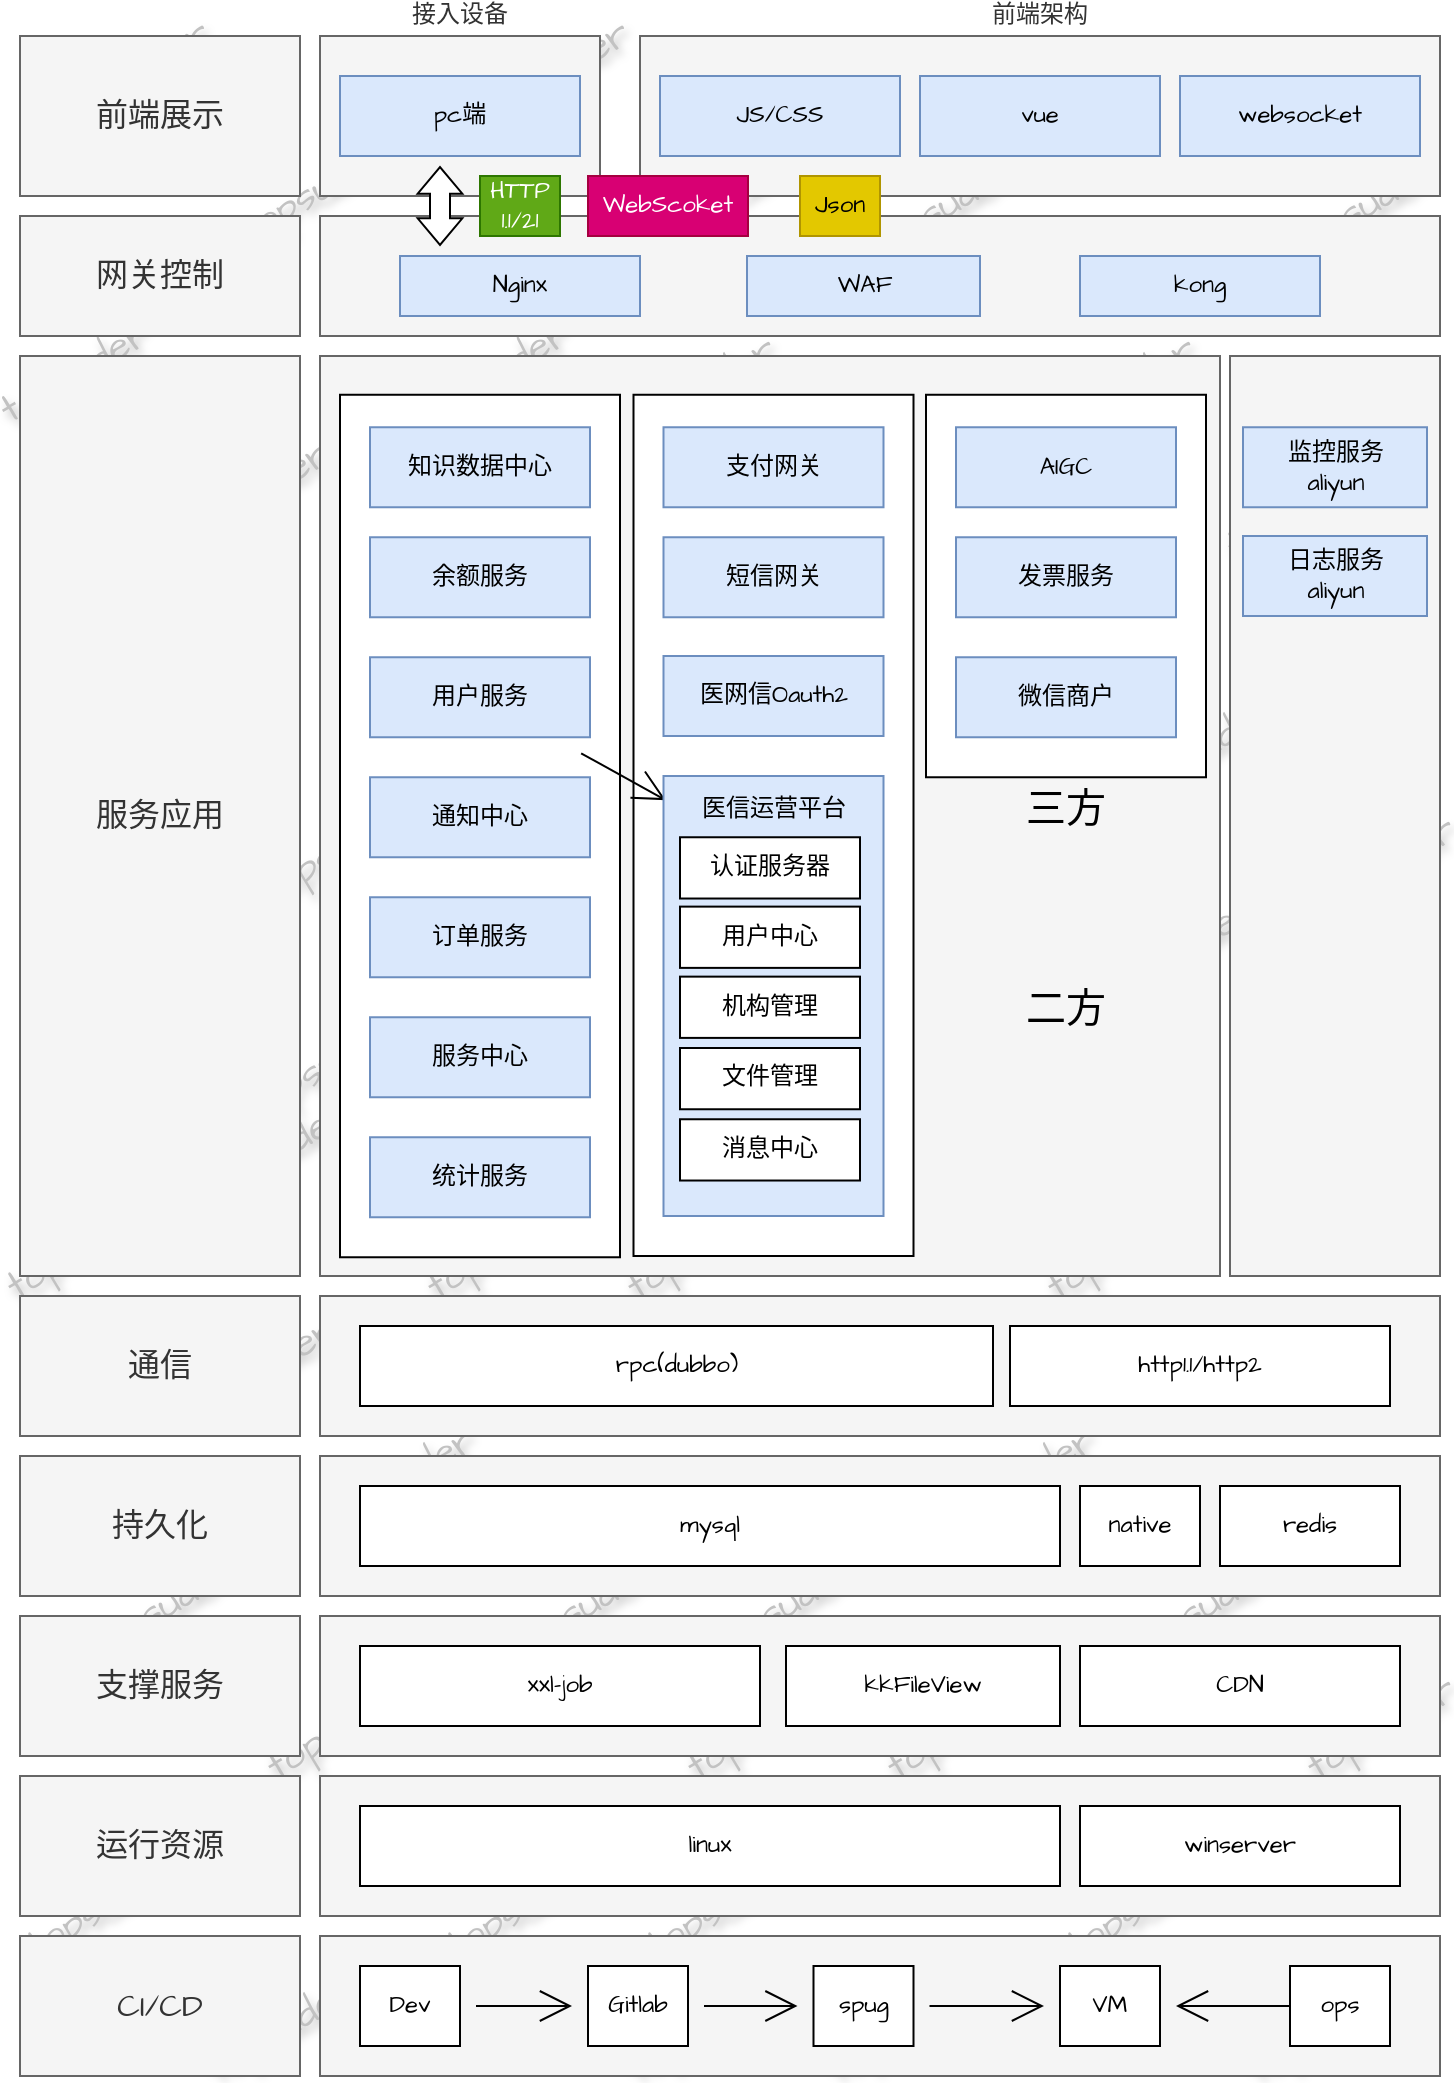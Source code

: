 <mxfile version="24.8.6">
  <diagram name="第 1 页" id="Byc-mf4yGvS4_kvYPGd8">
    <mxGraphModel dx="1453" dy="970" grid="1" gridSize="10" guides="1" tooltips="1" connect="1" arrows="1" fold="1" page="1" pageScale="1" pageWidth="827" pageHeight="1169" math="0" shadow="0">
      <root>
        <mxCell id="0" />
        <mxCell id="1" parent="0" />
        <mxCell id="CbFg2HkzbmY5Bez_1Lnj-81" value="topsuder" style="text;html=1;align=center;verticalAlign=middle;whiteSpace=wrap;rounded=0;fontSize=20;fontFamily=Architects Daughter;fontSource=https%3A%2F%2Ffonts.googleapis.com%2Fcss%3Ffamily%3DArchitects%2BDaughter;fillColor=none;textShadow=1;opacity=1;sketch=1;curveFitting=1;jiggle=2;rotation=330;fontColor=#C2C2C2;labelBackgroundColor=none;labelBorderColor=none;" vertex="1" parent="1">
          <mxGeometry x="600" y="640" width="60" height="30" as="geometry" />
        </mxCell>
        <mxCell id="CbFg2HkzbmY5Bez_1Lnj-82" value="topsuder" style="text;html=1;align=center;verticalAlign=middle;whiteSpace=wrap;rounded=0;fontSize=20;fontFamily=Architects Daughter;fontSource=https%3A%2F%2Ffonts.googleapis.com%2Fcss%3Ffamily%3DArchitects%2BDaughter;fillColor=none;textShadow=1;opacity=1;sketch=1;curveFitting=1;jiggle=2;rotation=330;fontColor=#C2C2C2;labelBackgroundColor=none;labelBorderColor=none;" vertex="1" parent="1">
          <mxGeometry x="570" y="790" width="60" height="30" as="geometry" />
        </mxCell>
        <mxCell id="CbFg2HkzbmY5Bez_1Lnj-83" value="topsuder" style="text;html=1;align=center;verticalAlign=middle;whiteSpace=wrap;rounded=0;fontSize=20;fontFamily=Architects Daughter;fontSource=https%3A%2F%2Ffonts.googleapis.com%2Fcss%3Ffamily%3DArchitects%2BDaughter;fillColor=none;textShadow=1;opacity=1;sketch=1;curveFitting=1;jiggle=2;rotation=330;fontColor=#C2C2C2;labelBackgroundColor=none;labelBorderColor=none;" vertex="1" parent="1">
          <mxGeometry x="690" y="700" width="60" height="30" as="geometry" />
        </mxCell>
        <mxCell id="CbFg2HkzbmY5Bez_1Lnj-84" value="topsuder" style="text;html=1;align=center;verticalAlign=middle;whiteSpace=wrap;rounded=0;fontSize=20;fontFamily=Architects Daughter;fontSource=https%3A%2F%2Ffonts.googleapis.com%2Fcss%3Ffamily%3DArchitects%2BDaughter;fillColor=none;textShadow=1;opacity=1;sketch=1;curveFitting=1;jiggle=2;rotation=330;fontColor=#C2C2C2;labelBackgroundColor=none;labelBorderColor=none;" vertex="1" parent="1">
          <mxGeometry x="660" y="850" width="60" height="30" as="geometry" />
        </mxCell>
        <mxCell id="CbFg2HkzbmY5Bez_1Lnj-85" value="topsuder" style="text;html=1;align=center;verticalAlign=middle;whiteSpace=wrap;rounded=0;fontSize=20;fontFamily=Architects Daughter;fontSource=https%3A%2F%2Ffonts.googleapis.com%2Fcss%3Ffamily%3DArchitects%2BDaughter;fillColor=none;textShadow=1;opacity=1;sketch=1;curveFitting=1;jiggle=2;rotation=330;fontColor=#C2C2C2;labelBackgroundColor=none;labelBorderColor=none;" vertex="1" parent="1">
          <mxGeometry x="610" y="970" width="60" height="30" as="geometry" />
        </mxCell>
        <mxCell id="CbFg2HkzbmY5Bez_1Lnj-86" value="topsuder" style="text;html=1;align=center;verticalAlign=middle;whiteSpace=wrap;rounded=0;fontSize=20;fontFamily=Architects Daughter;fontSource=https%3A%2F%2Ffonts.googleapis.com%2Fcss%3Ffamily%3DArchitects%2BDaughter;fillColor=none;textShadow=1;opacity=1;sketch=1;curveFitting=1;jiggle=2;rotation=330;fontColor=#C2C2C2;labelBackgroundColor=none;labelBorderColor=none;" vertex="1" parent="1">
          <mxGeometry x="580" y="1120" width="60" height="30" as="geometry" />
        </mxCell>
        <mxCell id="CbFg2HkzbmY5Bez_1Lnj-87" value="topsuder" style="text;html=1;align=center;verticalAlign=middle;whiteSpace=wrap;rounded=0;fontSize=20;fontFamily=Architects Daughter;fontSource=https%3A%2F%2Ffonts.googleapis.com%2Fcss%3Ffamily%3DArchitects%2BDaughter;fillColor=none;textShadow=1;opacity=1;sketch=1;curveFitting=1;jiggle=2;rotation=330;fontColor=#C2C2C2;labelBackgroundColor=none;labelBorderColor=none;" vertex="1" parent="1">
          <mxGeometry x="700" y="1030" width="60" height="30" as="geometry" />
        </mxCell>
        <mxCell id="CbFg2HkzbmY5Bez_1Lnj-88" value="topsuder" style="text;html=1;align=center;verticalAlign=middle;whiteSpace=wrap;rounded=0;fontSize=20;fontFamily=Architects Daughter;fontSource=https%3A%2F%2Ffonts.googleapis.com%2Fcss%3Ffamily%3DArchitects%2BDaughter;fillColor=none;textShadow=1;opacity=1;sketch=1;curveFitting=1;jiggle=2;rotation=330;fontColor=#C2C2C2;labelBackgroundColor=none;labelBorderColor=none;" vertex="1" parent="1">
          <mxGeometry x="670" y="1180" width="60" height="30" as="geometry" />
        </mxCell>
        <mxCell id="CbFg2HkzbmY5Bez_1Lnj-89" value="topsuder" style="text;html=1;align=center;verticalAlign=middle;whiteSpace=wrap;rounded=0;fontSize=20;fontFamily=Architects Daughter;fontSource=https%3A%2F%2Ffonts.googleapis.com%2Fcss%3Ffamily%3DArchitects%2BDaughter;fillColor=none;textShadow=1;opacity=1;sketch=1;curveFitting=1;jiggle=2;rotation=330;fontColor=#C2C2C2;labelBackgroundColor=none;labelBorderColor=none;" vertex="1" parent="1">
          <mxGeometry x="390" y="640" width="60" height="30" as="geometry" />
        </mxCell>
        <mxCell id="CbFg2HkzbmY5Bez_1Lnj-90" value="topsuder" style="text;html=1;align=center;verticalAlign=middle;whiteSpace=wrap;rounded=0;fontSize=20;fontFamily=Architects Daughter;fontSource=https%3A%2F%2Ffonts.googleapis.com%2Fcss%3Ffamily%3DArchitects%2BDaughter;fillColor=none;textShadow=1;opacity=1;sketch=1;curveFitting=1;jiggle=2;rotation=330;fontColor=#C2C2C2;labelBackgroundColor=none;labelBorderColor=none;" vertex="1" parent="1">
          <mxGeometry x="360" y="790" width="60" height="30" as="geometry" />
        </mxCell>
        <mxCell id="CbFg2HkzbmY5Bez_1Lnj-91" value="topsuder" style="text;html=1;align=center;verticalAlign=middle;whiteSpace=wrap;rounded=0;fontSize=20;fontFamily=Architects Daughter;fontSource=https%3A%2F%2Ffonts.googleapis.com%2Fcss%3Ffamily%3DArchitects%2BDaughter;fillColor=none;textShadow=1;opacity=1;sketch=1;curveFitting=1;jiggle=2;rotation=330;fontColor=#C2C2C2;labelBackgroundColor=none;labelBorderColor=none;" vertex="1" parent="1">
          <mxGeometry x="480" y="700" width="60" height="30" as="geometry" />
        </mxCell>
        <mxCell id="CbFg2HkzbmY5Bez_1Lnj-92" value="topsuder" style="text;html=1;align=center;verticalAlign=middle;whiteSpace=wrap;rounded=0;fontSize=20;fontFamily=Architects Daughter;fontSource=https%3A%2F%2Ffonts.googleapis.com%2Fcss%3Ffamily%3DArchitects%2BDaughter;fillColor=none;textShadow=1;opacity=1;sketch=1;curveFitting=1;jiggle=2;rotation=330;fontColor=#C2C2C2;labelBackgroundColor=none;labelBorderColor=none;" vertex="1" parent="1">
          <mxGeometry x="450" y="850" width="60" height="30" as="geometry" />
        </mxCell>
        <mxCell id="CbFg2HkzbmY5Bez_1Lnj-93" value="topsuder" style="text;html=1;align=center;verticalAlign=middle;whiteSpace=wrap;rounded=0;fontSize=20;fontFamily=Architects Daughter;fontSource=https%3A%2F%2Ffonts.googleapis.com%2Fcss%3Ffamily%3DArchitects%2BDaughter;fillColor=none;textShadow=1;opacity=1;sketch=1;curveFitting=1;jiggle=2;rotation=330;fontColor=#C2C2C2;labelBackgroundColor=none;labelBorderColor=none;" vertex="1" parent="1">
          <mxGeometry x="400" y="970" width="60" height="30" as="geometry" />
        </mxCell>
        <mxCell id="CbFg2HkzbmY5Bez_1Lnj-94" value="topsuder" style="text;html=1;align=center;verticalAlign=middle;whiteSpace=wrap;rounded=0;fontSize=20;fontFamily=Architects Daughter;fontSource=https%3A%2F%2Ffonts.googleapis.com%2Fcss%3Ffamily%3DArchitects%2BDaughter;fillColor=none;textShadow=1;opacity=1;sketch=1;curveFitting=1;jiggle=2;rotation=330;fontColor=#C2C2C2;labelBackgroundColor=none;labelBorderColor=none;" vertex="1" parent="1">
          <mxGeometry x="370" y="1120" width="60" height="30" as="geometry" />
        </mxCell>
        <mxCell id="CbFg2HkzbmY5Bez_1Lnj-95" value="topsuder" style="text;html=1;align=center;verticalAlign=middle;whiteSpace=wrap;rounded=0;fontSize=20;fontFamily=Architects Daughter;fontSource=https%3A%2F%2Ffonts.googleapis.com%2Fcss%3Ffamily%3DArchitects%2BDaughter;fillColor=none;textShadow=1;opacity=1;sketch=1;curveFitting=1;jiggle=2;rotation=330;fontColor=#C2C2C2;labelBackgroundColor=none;labelBorderColor=none;" vertex="1" parent="1">
          <mxGeometry x="490" y="1030" width="60" height="30" as="geometry" />
        </mxCell>
        <mxCell id="CbFg2HkzbmY5Bez_1Lnj-96" value="topsuder" style="text;html=1;align=center;verticalAlign=middle;whiteSpace=wrap;rounded=0;fontSize=20;fontFamily=Architects Daughter;fontSource=https%3A%2F%2Ffonts.googleapis.com%2Fcss%3Ffamily%3DArchitects%2BDaughter;fillColor=none;textShadow=1;opacity=1;sketch=1;curveFitting=1;jiggle=2;rotation=330;fontColor=#C2C2C2;labelBackgroundColor=none;labelBorderColor=none;" vertex="1" parent="1">
          <mxGeometry x="460" y="1180" width="60" height="30" as="geometry" />
        </mxCell>
        <mxCell id="CbFg2HkzbmY5Bez_1Lnj-97" value="topsuder" style="text;html=1;align=center;verticalAlign=middle;whiteSpace=wrap;rounded=0;fontSize=20;fontFamily=Architects Daughter;fontSource=https%3A%2F%2Ffonts.googleapis.com%2Fcss%3Ffamily%3DArchitects%2BDaughter;fillColor=none;textShadow=1;opacity=1;sketch=1;curveFitting=1;jiggle=2;rotation=330;fontColor=#C2C2C2;labelBackgroundColor=none;labelBorderColor=none;" vertex="1" parent="1">
          <mxGeometry x="520" y="905" width="60" height="30" as="geometry" />
        </mxCell>
        <mxCell id="CbFg2HkzbmY5Bez_1Lnj-64" value="topsuder" style="text;html=1;align=center;verticalAlign=middle;whiteSpace=wrap;rounded=0;fontSize=20;fontFamily=Architects Daughter;fontSource=https%3A%2F%2Ffonts.googleapis.com%2Fcss%3Ffamily%3DArchitects%2BDaughter;fillColor=none;textShadow=1;opacity=1;sketch=1;curveFitting=1;jiggle=2;rotation=330;fontColor=#C2C2C2;labelBackgroundColor=none;labelBorderColor=none;" vertex="1" parent="1">
          <mxGeometry x="290" y="640" width="60" height="30" as="geometry" />
        </mxCell>
        <mxCell id="CbFg2HkzbmY5Bez_1Lnj-65" value="topsuder" style="text;html=1;align=center;verticalAlign=middle;whiteSpace=wrap;rounded=0;fontSize=20;fontFamily=Architects Daughter;fontSource=https%3A%2F%2Ffonts.googleapis.com%2Fcss%3Ffamily%3DArchitects%2BDaughter;fillColor=none;textShadow=1;opacity=1;sketch=1;curveFitting=1;jiggle=2;rotation=330;fontColor=#C2C2C2;labelBackgroundColor=none;labelBorderColor=none;" vertex="1" parent="1">
          <mxGeometry x="260" y="790" width="60" height="30" as="geometry" />
        </mxCell>
        <mxCell id="CbFg2HkzbmY5Bez_1Lnj-66" value="topsuder" style="text;html=1;align=center;verticalAlign=middle;whiteSpace=wrap;rounded=0;fontSize=20;fontFamily=Architects Daughter;fontSource=https%3A%2F%2Ffonts.googleapis.com%2Fcss%3Ffamily%3DArchitects%2BDaughter;fillColor=none;textShadow=1;opacity=1;sketch=1;curveFitting=1;jiggle=2;rotation=330;fontColor=#C2C2C2;labelBackgroundColor=none;labelBorderColor=none;" vertex="1" parent="1">
          <mxGeometry x="380" y="700" width="60" height="30" as="geometry" />
        </mxCell>
        <mxCell id="CbFg2HkzbmY5Bez_1Lnj-67" value="topsuder" style="text;html=1;align=center;verticalAlign=middle;whiteSpace=wrap;rounded=0;fontSize=20;fontFamily=Architects Daughter;fontSource=https%3A%2F%2Ffonts.googleapis.com%2Fcss%3Ffamily%3DArchitects%2BDaughter;fillColor=none;textShadow=1;opacity=1;sketch=1;curveFitting=1;jiggle=2;rotation=330;fontColor=#C2C2C2;labelBackgroundColor=none;labelBorderColor=none;" vertex="1" parent="1">
          <mxGeometry x="350" y="850" width="60" height="30" as="geometry" />
        </mxCell>
        <mxCell id="CbFg2HkzbmY5Bez_1Lnj-68" value="topsuder" style="text;html=1;align=center;verticalAlign=middle;whiteSpace=wrap;rounded=0;fontSize=20;fontFamily=Architects Daughter;fontSource=https%3A%2F%2Ffonts.googleapis.com%2Fcss%3Ffamily%3DArchitects%2BDaughter;fillColor=none;textShadow=1;opacity=1;sketch=1;curveFitting=1;jiggle=2;rotation=330;fontColor=#C2C2C2;labelBackgroundColor=none;labelBorderColor=none;" vertex="1" parent="1">
          <mxGeometry x="300" y="970" width="60" height="30" as="geometry" />
        </mxCell>
        <mxCell id="CbFg2HkzbmY5Bez_1Lnj-69" value="topsuder" style="text;html=1;align=center;verticalAlign=middle;whiteSpace=wrap;rounded=0;fontSize=20;fontFamily=Architects Daughter;fontSource=https%3A%2F%2Ffonts.googleapis.com%2Fcss%3Ffamily%3DArchitects%2BDaughter;fillColor=none;textShadow=1;opacity=1;sketch=1;curveFitting=1;jiggle=2;rotation=330;fontColor=#C2C2C2;labelBackgroundColor=none;labelBorderColor=none;" vertex="1" parent="1">
          <mxGeometry x="270" y="1120" width="60" height="30" as="geometry" />
        </mxCell>
        <mxCell id="CbFg2HkzbmY5Bez_1Lnj-70" value="topsuder" style="text;html=1;align=center;verticalAlign=middle;whiteSpace=wrap;rounded=0;fontSize=20;fontFamily=Architects Daughter;fontSource=https%3A%2F%2Ffonts.googleapis.com%2Fcss%3Ffamily%3DArchitects%2BDaughter;fillColor=none;textShadow=1;opacity=1;sketch=1;curveFitting=1;jiggle=2;rotation=330;fontColor=#C2C2C2;labelBackgroundColor=none;labelBorderColor=none;" vertex="1" parent="1">
          <mxGeometry x="390" y="1030" width="60" height="30" as="geometry" />
        </mxCell>
        <mxCell id="CbFg2HkzbmY5Bez_1Lnj-71" value="topsuder" style="text;html=1;align=center;verticalAlign=middle;whiteSpace=wrap;rounded=0;fontSize=20;fontFamily=Architects Daughter;fontSource=https%3A%2F%2Ffonts.googleapis.com%2Fcss%3Ffamily%3DArchitects%2BDaughter;fillColor=none;textShadow=1;opacity=1;sketch=1;curveFitting=1;jiggle=2;rotation=330;fontColor=#C2C2C2;labelBackgroundColor=none;labelBorderColor=none;" vertex="1" parent="1">
          <mxGeometry x="360" y="1180" width="60" height="30" as="geometry" />
        </mxCell>
        <mxCell id="CbFg2HkzbmY5Bez_1Lnj-72" value="topsuder" style="text;html=1;align=center;verticalAlign=middle;whiteSpace=wrap;rounded=0;fontSize=20;fontFamily=Architects Daughter;fontSource=https%3A%2F%2Ffonts.googleapis.com%2Fcss%3Ffamily%3DArchitects%2BDaughter;fillColor=none;textShadow=1;opacity=1;sketch=1;curveFitting=1;jiggle=2;rotation=330;fontColor=#C2C2C2;labelBackgroundColor=none;labelBorderColor=none;" vertex="1" parent="1">
          <mxGeometry x="80" y="640" width="60" height="30" as="geometry" />
        </mxCell>
        <mxCell id="CbFg2HkzbmY5Bez_1Lnj-73" value="topsuder" style="text;html=1;align=center;verticalAlign=middle;whiteSpace=wrap;rounded=0;fontSize=20;fontFamily=Architects Daughter;fontSource=https%3A%2F%2Ffonts.googleapis.com%2Fcss%3Ffamily%3DArchitects%2BDaughter;fillColor=none;textShadow=1;opacity=1;sketch=1;curveFitting=1;jiggle=2;rotation=330;fontColor=#C2C2C2;labelBackgroundColor=none;labelBorderColor=none;" vertex="1" parent="1">
          <mxGeometry x="50" y="790" width="60" height="30" as="geometry" />
        </mxCell>
        <mxCell id="CbFg2HkzbmY5Bez_1Lnj-74" value="topsuder" style="text;html=1;align=center;verticalAlign=middle;whiteSpace=wrap;rounded=0;fontSize=20;fontFamily=Architects Daughter;fontSource=https%3A%2F%2Ffonts.googleapis.com%2Fcss%3Ffamily%3DArchitects%2BDaughter;fillColor=none;textShadow=1;opacity=1;sketch=1;curveFitting=1;jiggle=2;rotation=330;fontColor=#C2C2C2;labelBackgroundColor=none;labelBorderColor=none;" vertex="1" parent="1">
          <mxGeometry x="170" y="700" width="60" height="30" as="geometry" />
        </mxCell>
        <mxCell id="CbFg2HkzbmY5Bez_1Lnj-75" value="topsuder" style="text;html=1;align=center;verticalAlign=middle;whiteSpace=wrap;rounded=0;fontSize=20;fontFamily=Architects Daughter;fontSource=https%3A%2F%2Ffonts.googleapis.com%2Fcss%3Ffamily%3DArchitects%2BDaughter;fillColor=none;textShadow=1;opacity=1;sketch=1;curveFitting=1;jiggle=2;rotation=330;fontColor=#C2C2C2;labelBackgroundColor=none;labelBorderColor=none;" vertex="1" parent="1">
          <mxGeometry x="140" y="850" width="60" height="30" as="geometry" />
        </mxCell>
        <mxCell id="CbFg2HkzbmY5Bez_1Lnj-76" value="topsuder" style="text;html=1;align=center;verticalAlign=middle;whiteSpace=wrap;rounded=0;fontSize=20;fontFamily=Architects Daughter;fontSource=https%3A%2F%2Ffonts.googleapis.com%2Fcss%3Ffamily%3DArchitects%2BDaughter;fillColor=none;textShadow=1;opacity=1;sketch=1;curveFitting=1;jiggle=2;rotation=330;fontColor=#C2C2C2;labelBackgroundColor=none;labelBorderColor=none;" vertex="1" parent="1">
          <mxGeometry x="90" y="970" width="60" height="30" as="geometry" />
        </mxCell>
        <mxCell id="CbFg2HkzbmY5Bez_1Lnj-77" value="topsuder" style="text;html=1;align=center;verticalAlign=middle;whiteSpace=wrap;rounded=0;fontSize=20;fontFamily=Architects Daughter;fontSource=https%3A%2F%2Ffonts.googleapis.com%2Fcss%3Ffamily%3DArchitects%2BDaughter;fillColor=none;textShadow=1;opacity=1;sketch=1;curveFitting=1;jiggle=2;rotation=330;fontColor=#C2C2C2;labelBackgroundColor=none;labelBorderColor=none;" vertex="1" parent="1">
          <mxGeometry x="60" y="1120" width="60" height="30" as="geometry" />
        </mxCell>
        <mxCell id="CbFg2HkzbmY5Bez_1Lnj-78" value="topsuder" style="text;html=1;align=center;verticalAlign=middle;whiteSpace=wrap;rounded=0;fontSize=20;fontFamily=Architects Daughter;fontSource=https%3A%2F%2Ffonts.googleapis.com%2Fcss%3Ffamily%3DArchitects%2BDaughter;fillColor=none;textShadow=1;opacity=1;sketch=1;curveFitting=1;jiggle=2;rotation=330;fontColor=#C2C2C2;labelBackgroundColor=none;labelBorderColor=none;" vertex="1" parent="1">
          <mxGeometry x="180" y="1030" width="60" height="30" as="geometry" />
        </mxCell>
        <mxCell id="CbFg2HkzbmY5Bez_1Lnj-79" value="topsuder" style="text;html=1;align=center;verticalAlign=middle;whiteSpace=wrap;rounded=0;fontSize=20;fontFamily=Architects Daughter;fontSource=https%3A%2F%2Ffonts.googleapis.com%2Fcss%3Ffamily%3DArchitects%2BDaughter;fillColor=none;textShadow=1;opacity=1;sketch=1;curveFitting=1;jiggle=2;rotation=330;fontColor=#C2C2C2;labelBackgroundColor=none;labelBorderColor=none;" vertex="1" parent="1">
          <mxGeometry x="150" y="1180" width="60" height="30" as="geometry" />
        </mxCell>
        <mxCell id="CbFg2HkzbmY5Bez_1Lnj-80" value="topsuder" style="text;html=1;align=center;verticalAlign=middle;whiteSpace=wrap;rounded=0;fontSize=20;fontFamily=Architects Daughter;fontSource=https%3A%2F%2Ffonts.googleapis.com%2Fcss%3Ffamily%3DArchitects%2BDaughter;fillColor=none;textShadow=1;opacity=1;sketch=1;curveFitting=1;jiggle=2;rotation=330;fontColor=#C2C2C2;labelBackgroundColor=none;labelBorderColor=none;" vertex="1" parent="1">
          <mxGeometry x="210" y="905" width="60" height="30" as="geometry" />
        </mxCell>
        <mxCell id="CbFg2HkzbmY5Bez_1Lnj-29" value="topsuder" style="text;html=1;align=center;verticalAlign=middle;whiteSpace=wrap;rounded=0;fontSize=20;fontFamily=Architects Daughter;fontSource=https%3A%2F%2Ffonts.googleapis.com%2Fcss%3Ffamily%3DArchitects%2BDaughter;fillColor=none;textShadow=1;opacity=1;sketch=1;curveFitting=1;jiggle=2;rotation=330;fontColor=#C2C2C2;labelBackgroundColor=none;labelBorderColor=none;" vertex="1" parent="1">
          <mxGeometry x="600" y="210" width="60" height="30" as="geometry" />
        </mxCell>
        <mxCell id="CbFg2HkzbmY5Bez_1Lnj-30" value="topsuder" style="text;html=1;align=center;verticalAlign=middle;whiteSpace=wrap;rounded=0;fontSize=20;fontFamily=Architects Daughter;fontSource=https%3A%2F%2Ffonts.googleapis.com%2Fcss%3Ffamily%3DArchitects%2BDaughter;fillColor=none;textShadow=1;opacity=1;sketch=1;curveFitting=1;jiggle=2;rotation=330;fontColor=#C2C2C2;labelBackgroundColor=none;labelBorderColor=none;" vertex="1" parent="1">
          <mxGeometry x="570" y="360" width="60" height="30" as="geometry" />
        </mxCell>
        <mxCell id="CbFg2HkzbmY5Bez_1Lnj-31" value="topsuder" style="text;html=1;align=center;verticalAlign=middle;whiteSpace=wrap;rounded=0;fontSize=20;fontFamily=Architects Daughter;fontSource=https%3A%2F%2Ffonts.googleapis.com%2Fcss%3Ffamily%3DArchitects%2BDaughter;fillColor=none;textShadow=1;opacity=1;sketch=1;curveFitting=1;jiggle=2;rotation=330;fontColor=#C2C2C2;labelBackgroundColor=none;labelBorderColor=none;" vertex="1" parent="1">
          <mxGeometry x="690" y="270" width="60" height="30" as="geometry" />
        </mxCell>
        <mxCell id="CbFg2HkzbmY5Bez_1Lnj-32" value="topsuder" style="text;html=1;align=center;verticalAlign=middle;whiteSpace=wrap;rounded=0;fontSize=20;fontFamily=Architects Daughter;fontSource=https%3A%2F%2Ffonts.googleapis.com%2Fcss%3Ffamily%3DArchitects%2BDaughter;fillColor=none;textShadow=1;opacity=1;sketch=1;curveFitting=1;jiggle=2;rotation=330;fontColor=#C2C2C2;labelBackgroundColor=none;labelBorderColor=none;" vertex="1" parent="1">
          <mxGeometry x="660" y="420" width="60" height="30" as="geometry" />
        </mxCell>
        <mxCell id="CbFg2HkzbmY5Bez_1Lnj-33" value="topsuder" style="text;html=1;align=center;verticalAlign=middle;whiteSpace=wrap;rounded=0;fontSize=20;fontFamily=Architects Daughter;fontSource=https%3A%2F%2Ffonts.googleapis.com%2Fcss%3Ffamily%3DArchitects%2BDaughter;fillColor=none;textShadow=1;opacity=1;sketch=1;curveFitting=1;jiggle=2;rotation=330;fontColor=#C2C2C2;labelBackgroundColor=none;labelBorderColor=none;" vertex="1" parent="1">
          <mxGeometry x="610" y="540" width="60" height="30" as="geometry" />
        </mxCell>
        <mxCell id="CbFg2HkzbmY5Bez_1Lnj-34" value="topsuder" style="text;html=1;align=center;verticalAlign=middle;whiteSpace=wrap;rounded=0;fontSize=20;fontFamily=Architects Daughter;fontSource=https%3A%2F%2Ffonts.googleapis.com%2Fcss%3Ffamily%3DArchitects%2BDaughter;fillColor=none;textShadow=1;opacity=1;sketch=1;curveFitting=1;jiggle=2;rotation=330;fontColor=#C2C2C2;labelBackgroundColor=none;labelBorderColor=none;" vertex="1" parent="1">
          <mxGeometry x="580" y="690" width="60" height="30" as="geometry" />
        </mxCell>
        <mxCell id="CbFg2HkzbmY5Bez_1Lnj-35" value="topsuder" style="text;html=1;align=center;verticalAlign=middle;whiteSpace=wrap;rounded=0;fontSize=20;fontFamily=Architects Daughter;fontSource=https%3A%2F%2Ffonts.googleapis.com%2Fcss%3Ffamily%3DArchitects%2BDaughter;fillColor=none;textShadow=1;opacity=1;sketch=1;curveFitting=1;jiggle=2;rotation=330;fontColor=#C2C2C2;labelBackgroundColor=none;labelBorderColor=none;" vertex="1" parent="1">
          <mxGeometry x="700" y="600" width="60" height="30" as="geometry" />
        </mxCell>
        <mxCell id="CbFg2HkzbmY5Bez_1Lnj-36" value="topsuder" style="text;html=1;align=center;verticalAlign=middle;whiteSpace=wrap;rounded=0;fontSize=20;fontFamily=Architects Daughter;fontSource=https%3A%2F%2Ffonts.googleapis.com%2Fcss%3Ffamily%3DArchitects%2BDaughter;fillColor=none;textShadow=1;opacity=1;sketch=1;curveFitting=1;jiggle=2;rotation=330;fontColor=#C2C2C2;labelBackgroundColor=none;labelBorderColor=none;" vertex="1" parent="1">
          <mxGeometry x="670" y="750" width="60" height="30" as="geometry" />
        </mxCell>
        <mxCell id="CbFg2HkzbmY5Bez_1Lnj-37" value="topsuder" style="text;html=1;align=center;verticalAlign=middle;whiteSpace=wrap;rounded=0;fontSize=20;fontFamily=Architects Daughter;fontSource=https%3A%2F%2Ffonts.googleapis.com%2Fcss%3Ffamily%3DArchitects%2BDaughter;fillColor=none;textShadow=1;opacity=1;sketch=1;curveFitting=1;jiggle=2;rotation=330;fontColor=#C2C2C2;labelBackgroundColor=none;labelBorderColor=none;" vertex="1" parent="1">
          <mxGeometry x="390" y="210" width="60" height="30" as="geometry" />
        </mxCell>
        <mxCell id="CbFg2HkzbmY5Bez_1Lnj-38" value="topsuder" style="text;html=1;align=center;verticalAlign=middle;whiteSpace=wrap;rounded=0;fontSize=20;fontFamily=Architects Daughter;fontSource=https%3A%2F%2Ffonts.googleapis.com%2Fcss%3Ffamily%3DArchitects%2BDaughter;fillColor=none;textShadow=1;opacity=1;sketch=1;curveFitting=1;jiggle=2;rotation=330;fontColor=#C2C2C2;labelBackgroundColor=none;labelBorderColor=none;" vertex="1" parent="1">
          <mxGeometry x="360" y="360" width="60" height="30" as="geometry" />
        </mxCell>
        <mxCell id="CbFg2HkzbmY5Bez_1Lnj-39" value="topsuder" style="text;html=1;align=center;verticalAlign=middle;whiteSpace=wrap;rounded=0;fontSize=20;fontFamily=Architects Daughter;fontSource=https%3A%2F%2Ffonts.googleapis.com%2Fcss%3Ffamily%3DArchitects%2BDaughter;fillColor=none;textShadow=1;opacity=1;sketch=1;curveFitting=1;jiggle=2;rotation=330;fontColor=#C2C2C2;labelBackgroundColor=none;labelBorderColor=none;" vertex="1" parent="1">
          <mxGeometry x="480" y="270" width="60" height="30" as="geometry" />
        </mxCell>
        <mxCell id="CbFg2HkzbmY5Bez_1Lnj-40" value="topsuder" style="text;html=1;align=center;verticalAlign=middle;whiteSpace=wrap;rounded=0;fontSize=20;fontFamily=Architects Daughter;fontSource=https%3A%2F%2Ffonts.googleapis.com%2Fcss%3Ffamily%3DArchitects%2BDaughter;fillColor=none;textShadow=1;opacity=1;sketch=1;curveFitting=1;jiggle=2;rotation=330;fontColor=#C2C2C2;labelBackgroundColor=none;labelBorderColor=none;" vertex="1" parent="1">
          <mxGeometry x="450" y="420" width="60" height="30" as="geometry" />
        </mxCell>
        <mxCell id="CbFg2HkzbmY5Bez_1Lnj-41" value="topsuder" style="text;html=1;align=center;verticalAlign=middle;whiteSpace=wrap;rounded=0;fontSize=20;fontFamily=Architects Daughter;fontSource=https%3A%2F%2Ffonts.googleapis.com%2Fcss%3Ffamily%3DArchitects%2BDaughter;fillColor=none;textShadow=1;opacity=1;sketch=1;curveFitting=1;jiggle=2;rotation=330;fontColor=#C2C2C2;labelBackgroundColor=none;labelBorderColor=none;" vertex="1" parent="1">
          <mxGeometry x="400" y="540" width="60" height="30" as="geometry" />
        </mxCell>
        <mxCell id="CbFg2HkzbmY5Bez_1Lnj-42" value="topsuder" style="text;html=1;align=center;verticalAlign=middle;whiteSpace=wrap;rounded=0;fontSize=20;fontFamily=Architects Daughter;fontSource=https%3A%2F%2Ffonts.googleapis.com%2Fcss%3Ffamily%3DArchitects%2BDaughter;fillColor=none;textShadow=1;opacity=1;sketch=1;curveFitting=1;jiggle=2;rotation=330;fontColor=#C2C2C2;labelBackgroundColor=none;labelBorderColor=none;" vertex="1" parent="1">
          <mxGeometry x="370" y="690" width="60" height="30" as="geometry" />
        </mxCell>
        <mxCell id="CbFg2HkzbmY5Bez_1Lnj-43" value="topsuder" style="text;html=1;align=center;verticalAlign=middle;whiteSpace=wrap;rounded=0;fontSize=20;fontFamily=Architects Daughter;fontSource=https%3A%2F%2Ffonts.googleapis.com%2Fcss%3Ffamily%3DArchitects%2BDaughter;fillColor=none;textShadow=1;opacity=1;sketch=1;curveFitting=1;jiggle=2;rotation=330;fontColor=#C2C2C2;labelBackgroundColor=none;labelBorderColor=none;" vertex="1" parent="1">
          <mxGeometry x="490" y="600" width="60" height="30" as="geometry" />
        </mxCell>
        <mxCell id="CbFg2HkzbmY5Bez_1Lnj-44" value="topsuder" style="text;html=1;align=center;verticalAlign=middle;whiteSpace=wrap;rounded=0;fontSize=20;fontFamily=Architects Daughter;fontSource=https%3A%2F%2Ffonts.googleapis.com%2Fcss%3Ffamily%3DArchitects%2BDaughter;fillColor=none;textShadow=1;opacity=1;sketch=1;curveFitting=1;jiggle=2;rotation=330;fontColor=#C2C2C2;labelBackgroundColor=none;labelBorderColor=none;" vertex="1" parent="1">
          <mxGeometry x="460" y="750" width="60" height="30" as="geometry" />
        </mxCell>
        <mxCell id="CbFg2HkzbmY5Bez_1Lnj-45" value="topsuder" style="text;html=1;align=center;verticalAlign=middle;whiteSpace=wrap;rounded=0;fontSize=20;fontFamily=Architects Daughter;fontSource=https%3A%2F%2Ffonts.googleapis.com%2Fcss%3Ffamily%3DArchitects%2BDaughter;fillColor=none;textShadow=1;opacity=1;sketch=1;curveFitting=1;jiggle=2;rotation=330;fontColor=#C2C2C2;labelBackgroundColor=none;labelBorderColor=none;" vertex="1" parent="1">
          <mxGeometry x="520" y="475" width="60" height="30" as="geometry" />
        </mxCell>
        <mxCell id="CbFg2HkzbmY5Bez_1Lnj-12" value="topsuder" style="text;html=1;align=center;verticalAlign=middle;whiteSpace=wrap;rounded=0;fontSize=20;fontFamily=Architects Daughter;fontSource=https%3A%2F%2Ffonts.googleapis.com%2Fcss%3Ffamily%3DArchitects%2BDaughter;fillColor=none;textShadow=1;opacity=1;sketch=1;curveFitting=1;jiggle=2;rotation=330;fontColor=#C2C2C2;labelBackgroundColor=none;labelBorderColor=none;" vertex="1" parent="1">
          <mxGeometry x="286.75" y="202.26" width="60" height="30" as="geometry" />
        </mxCell>
        <mxCell id="CbFg2HkzbmY5Bez_1Lnj-13" value="topsuder" style="text;html=1;align=center;verticalAlign=middle;whiteSpace=wrap;rounded=0;fontSize=20;fontFamily=Architects Daughter;fontSource=https%3A%2F%2Ffonts.googleapis.com%2Fcss%3Ffamily%3DArchitects%2BDaughter;fillColor=none;textShadow=1;opacity=1;sketch=1;curveFitting=1;jiggle=2;rotation=330;fontColor=#C2C2C2;labelBackgroundColor=none;labelBorderColor=none;" vertex="1" parent="1">
          <mxGeometry x="256.75" y="352.26" width="60" height="30" as="geometry" />
        </mxCell>
        <mxCell id="CbFg2HkzbmY5Bez_1Lnj-14" value="topsuder" style="text;html=1;align=center;verticalAlign=middle;whiteSpace=wrap;rounded=0;fontSize=20;fontFamily=Architects Daughter;fontSource=https%3A%2F%2Ffonts.googleapis.com%2Fcss%3Ffamily%3DArchitects%2BDaughter;fillColor=none;textShadow=1;opacity=1;sketch=1;curveFitting=1;jiggle=2;rotation=330;fontColor=#C2C2C2;labelBackgroundColor=none;labelBorderColor=none;" vertex="1" parent="1">
          <mxGeometry x="376.75" y="262.26" width="60" height="30" as="geometry" />
        </mxCell>
        <mxCell id="CbFg2HkzbmY5Bez_1Lnj-15" value="topsuder" style="text;html=1;align=center;verticalAlign=middle;whiteSpace=wrap;rounded=0;fontSize=20;fontFamily=Architects Daughter;fontSource=https%3A%2F%2Ffonts.googleapis.com%2Fcss%3Ffamily%3DArchitects%2BDaughter;fillColor=none;textShadow=1;opacity=1;sketch=1;curveFitting=1;jiggle=2;rotation=330;fontColor=#C2C2C2;labelBackgroundColor=none;labelBorderColor=none;" vertex="1" parent="1">
          <mxGeometry x="346.75" y="412.26" width="60" height="30" as="geometry" />
        </mxCell>
        <mxCell id="CbFg2HkzbmY5Bez_1Lnj-16" value="topsuder" style="text;html=1;align=center;verticalAlign=middle;whiteSpace=wrap;rounded=0;fontSize=20;fontFamily=Architects Daughter;fontSource=https%3A%2F%2Ffonts.googleapis.com%2Fcss%3Ffamily%3DArchitects%2BDaughter;fillColor=none;textShadow=1;opacity=1;sketch=1;curveFitting=1;jiggle=2;rotation=330;fontColor=#C2C2C2;labelBackgroundColor=none;labelBorderColor=none;" vertex="1" parent="1">
          <mxGeometry x="296.75" y="532.26" width="60" height="30" as="geometry" />
        </mxCell>
        <mxCell id="CbFg2HkzbmY5Bez_1Lnj-17" value="topsuder" style="text;html=1;align=center;verticalAlign=middle;whiteSpace=wrap;rounded=0;fontSize=20;fontFamily=Architects Daughter;fontSource=https%3A%2F%2Ffonts.googleapis.com%2Fcss%3Ffamily%3DArchitects%2BDaughter;fillColor=none;textShadow=1;opacity=1;sketch=1;curveFitting=1;jiggle=2;rotation=330;fontColor=#C2C2C2;labelBackgroundColor=none;labelBorderColor=none;" vertex="1" parent="1">
          <mxGeometry x="266.75" y="682.26" width="60" height="30" as="geometry" />
        </mxCell>
        <mxCell id="CbFg2HkzbmY5Bez_1Lnj-18" value="topsuder" style="text;html=1;align=center;verticalAlign=middle;whiteSpace=wrap;rounded=0;fontSize=20;fontFamily=Architects Daughter;fontSource=https%3A%2F%2Ffonts.googleapis.com%2Fcss%3Ffamily%3DArchitects%2BDaughter;fillColor=none;textShadow=1;opacity=1;sketch=1;curveFitting=1;jiggle=2;rotation=330;fontColor=#C2C2C2;labelBackgroundColor=none;labelBorderColor=none;" vertex="1" parent="1">
          <mxGeometry x="386.75" y="592.26" width="60" height="30" as="geometry" />
        </mxCell>
        <mxCell id="CbFg2HkzbmY5Bez_1Lnj-19" value="topsuder" style="text;html=1;align=center;verticalAlign=middle;whiteSpace=wrap;rounded=0;fontSize=20;fontFamily=Architects Daughter;fontSource=https%3A%2F%2Ffonts.googleapis.com%2Fcss%3Ffamily%3DArchitects%2BDaughter;fillColor=none;textShadow=1;opacity=1;sketch=1;curveFitting=1;jiggle=2;rotation=330;fontColor=#C2C2C2;labelBackgroundColor=none;labelBorderColor=none;" vertex="1" parent="1">
          <mxGeometry x="356.75" y="742.26" width="60" height="30" as="geometry" />
        </mxCell>
        <mxCell id="CbFg2HkzbmY5Bez_1Lnj-20" value="topsuder" style="text;html=1;align=center;verticalAlign=middle;whiteSpace=wrap;rounded=0;fontSize=20;fontFamily=Architects Daughter;fontSource=https%3A%2F%2Ffonts.googleapis.com%2Fcss%3Ffamily%3DArchitects%2BDaughter;fillColor=none;textShadow=1;opacity=1;sketch=1;curveFitting=1;jiggle=2;rotation=330;fontColor=#C2C2C2;labelBackgroundColor=none;labelBorderColor=none;" vertex="1" parent="1">
          <mxGeometry x="76.75" y="202.26" width="60" height="30" as="geometry" />
        </mxCell>
        <mxCell id="CbFg2HkzbmY5Bez_1Lnj-21" value="topsuder" style="text;html=1;align=center;verticalAlign=middle;whiteSpace=wrap;rounded=0;fontSize=20;fontFamily=Architects Daughter;fontSource=https%3A%2F%2Ffonts.googleapis.com%2Fcss%3Ffamily%3DArchitects%2BDaughter;fillColor=none;textShadow=1;opacity=1;sketch=1;curveFitting=1;jiggle=2;rotation=330;fontColor=#C2C2C2;labelBackgroundColor=none;labelBorderColor=none;" vertex="1" parent="1">
          <mxGeometry x="46.75" y="352.26" width="60" height="30" as="geometry" />
        </mxCell>
        <mxCell id="CbFg2HkzbmY5Bez_1Lnj-22" value="topsuder" style="text;html=1;align=center;verticalAlign=middle;whiteSpace=wrap;rounded=0;fontSize=20;fontFamily=Architects Daughter;fontSource=https%3A%2F%2Ffonts.googleapis.com%2Fcss%3Ffamily%3DArchitects%2BDaughter;fillColor=none;textShadow=1;opacity=1;sketch=1;curveFitting=1;jiggle=2;rotation=330;fontColor=#C2C2C2;labelBackgroundColor=none;labelBorderColor=none;" vertex="1" parent="1">
          <mxGeometry x="166.75" y="262.26" width="60" height="30" as="geometry" />
        </mxCell>
        <mxCell id="CbFg2HkzbmY5Bez_1Lnj-23" value="topsuder" style="text;html=1;align=center;verticalAlign=middle;whiteSpace=wrap;rounded=0;fontSize=20;fontFamily=Architects Daughter;fontSource=https%3A%2F%2Ffonts.googleapis.com%2Fcss%3Ffamily%3DArchitects%2BDaughter;fillColor=none;textShadow=1;opacity=1;sketch=1;curveFitting=1;jiggle=2;rotation=330;fontColor=#C2C2C2;labelBackgroundColor=none;labelBorderColor=none;" vertex="1" parent="1">
          <mxGeometry x="136.75" y="412.26" width="60" height="30" as="geometry" />
        </mxCell>
        <mxCell id="CbFg2HkzbmY5Bez_1Lnj-24" value="topsuder" style="text;html=1;align=center;verticalAlign=middle;whiteSpace=wrap;rounded=0;fontSize=20;fontFamily=Architects Daughter;fontSource=https%3A%2F%2Ffonts.googleapis.com%2Fcss%3Ffamily%3DArchitects%2BDaughter;fillColor=none;textShadow=1;opacity=1;sketch=1;curveFitting=1;jiggle=2;rotation=330;fontColor=#C2C2C2;labelBackgroundColor=none;labelBorderColor=none;" vertex="1" parent="1">
          <mxGeometry x="86.75" y="532.26" width="60" height="30" as="geometry" />
        </mxCell>
        <mxCell id="CbFg2HkzbmY5Bez_1Lnj-25" value="topsuder" style="text;html=1;align=center;verticalAlign=middle;whiteSpace=wrap;rounded=0;fontSize=20;fontFamily=Architects Daughter;fontSource=https%3A%2F%2Ffonts.googleapis.com%2Fcss%3Ffamily%3DArchitects%2BDaughter;fillColor=none;textShadow=1;opacity=1;sketch=1;curveFitting=1;jiggle=2;rotation=330;fontColor=#C2C2C2;labelBackgroundColor=none;labelBorderColor=none;" vertex="1" parent="1">
          <mxGeometry x="56.75" y="682.26" width="60" height="30" as="geometry" />
        </mxCell>
        <mxCell id="CbFg2HkzbmY5Bez_1Lnj-26" value="topsuder" style="text;html=1;align=center;verticalAlign=middle;whiteSpace=wrap;rounded=0;fontSize=20;fontFamily=Architects Daughter;fontSource=https%3A%2F%2Ffonts.googleapis.com%2Fcss%3Ffamily%3DArchitects%2BDaughter;fillColor=none;textShadow=1;opacity=1;sketch=1;curveFitting=1;jiggle=2;rotation=330;fontColor=#C2C2C2;labelBackgroundColor=none;labelBorderColor=none;" vertex="1" parent="1">
          <mxGeometry x="176.75" y="592.26" width="60" height="30" as="geometry" />
        </mxCell>
        <mxCell id="CbFg2HkzbmY5Bez_1Lnj-27" value="topsuder" style="text;html=1;align=center;verticalAlign=middle;whiteSpace=wrap;rounded=0;fontSize=20;fontFamily=Architects Daughter;fontSource=https%3A%2F%2Ffonts.googleapis.com%2Fcss%3Ffamily%3DArchitects%2BDaughter;fillColor=none;textShadow=1;opacity=1;sketch=1;curveFitting=1;jiggle=2;rotation=330;fontColor=#C2C2C2;labelBackgroundColor=none;labelBorderColor=none;" vertex="1" parent="1">
          <mxGeometry x="146.75" y="742.26" width="60" height="30" as="geometry" />
        </mxCell>
        <mxCell id="CbFg2HkzbmY5Bez_1Lnj-28" value="topsuder" style="text;html=1;align=center;verticalAlign=middle;whiteSpace=wrap;rounded=0;fontSize=20;fontFamily=Architects Daughter;fontSource=https%3A%2F%2Ffonts.googleapis.com%2Fcss%3Ffamily%3DArchitects%2BDaughter;fillColor=none;textShadow=1;opacity=1;sketch=1;curveFitting=1;jiggle=2;rotation=330;fontColor=#C2C2C2;labelBackgroundColor=none;labelBorderColor=none;" vertex="1" parent="1">
          <mxGeometry x="206.75" y="467.26" width="60" height="30" as="geometry" />
        </mxCell>
        <mxCell id="VXU5s0eefAAWUuWkHAtC-1" value="接入设备&lt;div&gt;&lt;br&gt;&lt;/div&gt;&lt;div&gt;&lt;br&gt;&lt;/div&gt;&lt;div&gt;&lt;br&gt;&lt;/div&gt;&lt;div&gt;&lt;br&gt;&lt;/div&gt;&lt;div&gt;&lt;br&gt;&lt;/div&gt;&lt;div&gt;&lt;br&gt;&lt;/div&gt;&lt;div&gt;&lt;br&gt;&lt;/div&gt;" style="rounded=0;whiteSpace=wrap;html=1;fontFamily=Architects Daughter;fontSource=https%3A%2F%2Ffonts.googleapis.com%2Fcss%3Ffamily%3DArchitects%2BDaughter;align=center;fillColor=#f5f5f5;fontColor=#333333;strokeColor=#666666;" parent="1" vertex="1">
          <mxGeometry x="200" y="200" width="140" height="80" as="geometry" />
        </mxCell>
        <mxCell id="VXU5s0eefAAWUuWkHAtC-3" value="&lt;div&gt;pc端&lt;/div&gt;" style="rounded=0;whiteSpace=wrap;html=1;fontFamily=Architects Daughter;fontSource=https%3A%2F%2Ffonts.googleapis.com%2Fcss%3Ffamily%3DArchitects%2BDaughter;fillColor=#dae8fc;strokeColor=#6c8ebf;align=center;" parent="1" vertex="1">
          <mxGeometry x="210" y="220" width="120" height="40" as="geometry" />
        </mxCell>
        <mxCell id="VXU5s0eefAAWUuWkHAtC-6" value="前端架构&lt;br&gt;&lt;div&gt;&lt;br&gt;&lt;/div&gt;&lt;div&gt;&lt;br&gt;&lt;/div&gt;&lt;div&gt;&lt;br&gt;&lt;/div&gt;&lt;div&gt;&lt;br&gt;&lt;/div&gt;&lt;div&gt;&lt;br&gt;&lt;/div&gt;&lt;div&gt;&lt;br&gt;&lt;/div&gt;&lt;div&gt;&lt;br&gt;&lt;/div&gt;" style="rounded=0;whiteSpace=wrap;html=1;fontFamily=Architects Daughter;fontSource=https%3A%2F%2Ffonts.googleapis.com%2Fcss%3Ffamily%3DArchitects%2BDaughter;align=center;fillColor=#f5f5f5;fontColor=#333333;strokeColor=#666666;" parent="1" vertex="1">
          <mxGeometry x="360" y="200" width="400" height="80" as="geometry" />
        </mxCell>
        <mxCell id="VXU5s0eefAAWUuWkHAtC-7" value="JS/CSS" style="rounded=0;whiteSpace=wrap;html=1;fontFamily=Architects Daughter;fontSource=https%3A%2F%2Ffonts.googleapis.com%2Fcss%3Ffamily%3DArchitects%2BDaughter;fillColor=#dae8fc;strokeColor=#6c8ebf;align=center;" parent="1" vertex="1">
          <mxGeometry x="370" y="220" width="120" height="40" as="geometry" />
        </mxCell>
        <mxCell id="VXU5s0eefAAWUuWkHAtC-8" value="vue" style="rounded=0;whiteSpace=wrap;html=1;fontFamily=Architects Daughter;fontSource=https%3A%2F%2Ffonts.googleapis.com%2Fcss%3Ffamily%3DArchitects%2BDaughter;fillColor=#dae8fc;strokeColor=#6c8ebf;align=center;" parent="1" vertex="1">
          <mxGeometry x="500" y="220" width="120" height="40" as="geometry" />
        </mxCell>
        <mxCell id="VXU5s0eefAAWUuWkHAtC-9" value="websocket" style="rounded=0;whiteSpace=wrap;html=1;fontFamily=Architects Daughter;fontSource=https%3A%2F%2Ffonts.googleapis.com%2Fcss%3Ffamily%3DArchitects%2BDaughter;fillColor=#dae8fc;strokeColor=#6c8ebf;align=center;" parent="1" vertex="1">
          <mxGeometry x="630" y="220" width="120" height="40" as="geometry" />
        </mxCell>
        <mxCell id="VXU5s0eefAAWUuWkHAtC-10" value="&lt;br&gt;&lt;div&gt;&lt;br&gt;&lt;/div&gt;&lt;div&gt;&lt;br&gt;&lt;/div&gt;&lt;div&gt;&lt;br&gt;&lt;/div&gt;" style="rounded=0;whiteSpace=wrap;html=1;fontFamily=Architects Daughter;fontSource=https%3A%2F%2Ffonts.googleapis.com%2Fcss%3Ffamily%3DArchitects%2BDaughter;align=center;fillColor=#f5f5f5;fontColor=#333333;strokeColor=#666666;" parent="1" vertex="1">
          <mxGeometry x="200" y="290" width="560" height="60" as="geometry" />
        </mxCell>
        <mxCell id="VXU5s0eefAAWUuWkHAtC-11" value="Nginx" style="rounded=0;whiteSpace=wrap;html=1;fontFamily=Architects Daughter;fontSource=https%3A%2F%2Ffonts.googleapis.com%2Fcss%3Ffamily%3DArchitects%2BDaughter;fillColor=#dae8fc;strokeColor=#6c8ebf;align=center;" parent="1" vertex="1">
          <mxGeometry x="240" y="310" width="120" height="30" as="geometry" />
        </mxCell>
        <mxCell id="VXU5s0eefAAWUuWkHAtC-12" value="WAF" style="rounded=0;whiteSpace=wrap;html=1;fontFamily=Architects Daughter;fontSource=https%3A%2F%2Ffonts.googleapis.com%2Fcss%3Ffamily%3DArchitects%2BDaughter;fillColor=#dae8fc;strokeColor=#6c8ebf;align=center;" parent="1" vertex="1">
          <mxGeometry x="413.5" y="310" width="116.5" height="30" as="geometry" />
        </mxCell>
        <mxCell id="VXU5s0eefAAWUuWkHAtC-13" value="kong" style="rounded=0;whiteSpace=wrap;html=1;fontFamily=Architects Daughter;fontSource=https%3A%2F%2Ffonts.googleapis.com%2Fcss%3Ffamily%3DArchitects%2BDaughter;fillColor=#dae8fc;strokeColor=#6c8ebf;align=center;" parent="1" vertex="1">
          <mxGeometry x="580" y="310" width="120" height="30" as="geometry" />
        </mxCell>
        <mxCell id="VXU5s0eefAAWUuWkHAtC-14" value="HTTP 1.1/21" style="rounded=0;whiteSpace=wrap;html=1;fontFamily=Architects Daughter;fontSource=https%3A%2F%2Ffonts.googleapis.com%2Fcss%3Ffamily%3DArchitects%2BDaughter;fillColor=#60a917;strokeColor=#2D7600;align=center;fontColor=#ffffff;" parent="1" vertex="1">
          <mxGeometry x="280" y="270" width="40" height="30" as="geometry" />
        </mxCell>
        <mxCell id="tbZtvnlZmpr80DjriXtx-2" value="" style="shape=flexArrow;endArrow=classic;startArrow=classic;html=1;rounded=0;fontFamily=Architects Daughter;fontSource=https%3A%2F%2Ffonts.googleapis.com%2Fcss%3Ffamily%3DArchitects%2BDaughter;fontSize=16;startSize=4.113;endSize=4.113;sourcePerimeterSpacing=8;targetPerimeterSpacing=8;curved=1;startWidth=11.333;endWidth=11.333;fillColor=default;" parent="1" edge="1">
          <mxGeometry width="100" height="100" relative="1" as="geometry">
            <mxPoint x="260" y="305" as="sourcePoint" />
            <mxPoint x="260" y="265" as="targetPoint" />
          </mxGeometry>
        </mxCell>
        <mxCell id="tbZtvnlZmpr80DjriXtx-3" value="WebScoket" style="rounded=0;whiteSpace=wrap;html=1;fontFamily=Architects Daughter;fontSource=https%3A%2F%2Ffonts.googleapis.com%2Fcss%3Ffamily%3DArchitects%2BDaughter;fillColor=#d80073;strokeColor=#A50040;align=center;fontColor=#ffffff;" parent="1" vertex="1">
          <mxGeometry x="334" y="270" width="80" height="30" as="geometry" />
        </mxCell>
        <mxCell id="tbZtvnlZmpr80DjriXtx-4" value="Json" style="rounded=0;whiteSpace=wrap;html=1;fontFamily=Architects Daughter;fontSource=https%3A%2F%2Ffonts.googleapis.com%2Fcss%3Ffamily%3DArchitects%2BDaughter;fillColor=#e3c800;strokeColor=#B09500;align=center;fontColor=#000000;" parent="1" vertex="1">
          <mxGeometry x="440" y="270" width="40" height="30" as="geometry" />
        </mxCell>
        <mxCell id="tbZtvnlZmpr80DjriXtx-8" value="&lt;br&gt;&lt;div&gt;&lt;br&gt;&lt;/div&gt;&lt;div&gt;&lt;br&gt;&lt;/div&gt;&lt;div&gt;&lt;br&gt;&lt;/div&gt;" style="rounded=0;whiteSpace=wrap;html=1;fontFamily=Architects Daughter;fontSource=https%3A%2F%2Ffonts.googleapis.com%2Fcss%3Ffamily%3DArchitects%2BDaughter;align=center;fillColor=#f5f5f5;fontColor=#333333;strokeColor=#666666;" parent="1" vertex="1">
          <mxGeometry x="200" y="360" width="450" height="460" as="geometry" />
        </mxCell>
        <mxCell id="tbZtvnlZmpr80DjriXtx-23" value="" style="rounded=0;whiteSpace=wrap;html=1;fontFamily=Architects Daughter;fontSource=https%3A%2F%2Ffonts.googleapis.com%2Fcss%3Ffamily%3DArchitects%2BDaughter;" parent="1" vertex="1">
          <mxGeometry x="503" y="379.38" width="140" height="191.25" as="geometry" />
        </mxCell>
        <mxCell id="tbZtvnlZmpr80DjriXtx-16" value="AIGC" style="rounded=0;whiteSpace=wrap;html=1;fontFamily=Architects Daughter;fontSource=https%3A%2F%2Ffonts.googleapis.com%2Fcss%3Ffamily%3DArchitects%2BDaughter;fillColor=#dae8fc;strokeColor=#6c8ebf;align=center;" parent="1" vertex="1">
          <mxGeometry x="518" y="395.63" width="110" height="40" as="geometry" />
        </mxCell>
        <mxCell id="tbZtvnlZmpr80DjriXtx-21" value="发票服务" style="rounded=0;whiteSpace=wrap;html=1;fontFamily=Architects Daughter;fontSource=https%3A%2F%2Ffonts.googleapis.com%2Fcss%3Ffamily%3DArchitects%2BDaughter;fillColor=#dae8fc;strokeColor=#6c8ebf;align=center;" parent="1" vertex="1">
          <mxGeometry x="518" y="450.63" width="110" height="40" as="geometry" />
        </mxCell>
        <mxCell id="tbZtvnlZmpr80DjriXtx-29" value="" style="rounded=0;whiteSpace=wrap;html=1;fontFamily=Architects Daughter;fontSource=https%3A%2F%2Ffonts.googleapis.com%2Fcss%3Ffamily%3DArchitects%2BDaughter;" parent="1" vertex="1">
          <mxGeometry x="356.75" y="379.38" width="140" height="430.62" as="geometry" />
        </mxCell>
        <mxCell id="tbZtvnlZmpr80DjriXtx-30" value="" style="rounded=0;whiteSpace=wrap;html=1;fontFamily=Architects Daughter;fontSource=https%3A%2F%2Ffonts.googleapis.com%2Fcss%3Ffamily%3DArchitects%2BDaughter;" parent="1" vertex="1">
          <mxGeometry x="210" y="379.38" width="140" height="431.25" as="geometry" />
        </mxCell>
        <mxCell id="tbZtvnlZmpr80DjriXtx-9" value="&lt;div&gt;&lt;span style=&quot;background-color: initial;&quot;&gt;支付网关&lt;/span&gt;&lt;/div&gt;" style="rounded=0;whiteSpace=wrap;html=1;fontFamily=Architects Daughter;fontSource=https%3A%2F%2Ffonts.googleapis.com%2Fcss%3Ffamily%3DArchitects%2BDaughter;fillColor=#dae8fc;strokeColor=#6c8ebf;align=center;" parent="1" vertex="1">
          <mxGeometry x="371.75" y="395.63" width="110" height="40" as="geometry" />
        </mxCell>
        <mxCell id="tbZtvnlZmpr80DjriXtx-14" value="&lt;div&gt;&lt;span style=&quot;background-color: initial;&quot;&gt;短信网关&lt;/span&gt;&lt;/div&gt;" style="rounded=0;whiteSpace=wrap;html=1;fontFamily=Architects Daughter;fontSource=https%3A%2F%2Ffonts.googleapis.com%2Fcss%3Ffamily%3DArchitects%2BDaughter;fillColor=#dae8fc;strokeColor=#6c8ebf;align=center;" parent="1" vertex="1">
          <mxGeometry x="371.75" y="450.63" width="110" height="40" as="geometry" />
        </mxCell>
        <mxCell id="tbZtvnlZmpr80DjriXtx-17" value="知识数据中心" style="rounded=0;whiteSpace=wrap;html=1;fontFamily=Architects Daughter;fontSource=https%3A%2F%2Ffonts.googleapis.com%2Fcss%3Ffamily%3DArchitects%2BDaughter;fillColor=#dae8fc;strokeColor=#6c8ebf;align=center;" parent="1" vertex="1">
          <mxGeometry x="225" y="395.63" width="110" height="40" as="geometry" />
        </mxCell>
        <mxCell id="tbZtvnlZmpr80DjriXtx-20" value="余额服务" style="rounded=0;whiteSpace=wrap;html=1;fontFamily=Architects Daughter;fontSource=https%3A%2F%2Ffonts.googleapis.com%2Fcss%3Ffamily%3DArchitects%2BDaughter;fillColor=#dae8fc;strokeColor=#6c8ebf;align=center;" parent="1" vertex="1">
          <mxGeometry x="225" y="450.63" width="110" height="40" as="geometry" />
        </mxCell>
        <mxCell id="tbZtvnlZmpr80DjriXtx-32" value="医网信Oauth2" style="rounded=0;whiteSpace=wrap;html=1;fontFamily=Architects Daughter;fontSource=https%3A%2F%2Ffonts.googleapis.com%2Fcss%3Ffamily%3DArchitects%2BDaughter;fillColor=#dae8fc;strokeColor=#6c8ebf;align=center;" parent="1" vertex="1">
          <mxGeometry x="371.75" y="510" width="110" height="40" as="geometry" />
        </mxCell>
        <mxCell id="tbZtvnlZmpr80DjriXtx-42" style="edgeStyle=none;curved=1;rounded=0;orthogonalLoop=1;jettySize=auto;html=1;entryX=0.011;entryY=0.055;entryDx=0;entryDy=0;fontFamily=Architects Daughter;fontSource=https%3A%2F%2Ffonts.googleapis.com%2Fcss%3Ffamily%3DArchitects%2BDaughter;fontSize=16;startSize=14;endArrow=open;endSize=14;sourcePerimeterSpacing=8;targetPerimeterSpacing=8;entryPerimeter=0;" parent="1" source="tbZtvnlZmpr80DjriXtx-34" target="tbZtvnlZmpr80DjriXtx-41" edge="1">
          <mxGeometry relative="1" as="geometry" />
        </mxCell>
        <mxCell id="tbZtvnlZmpr80DjriXtx-34" value="用户服务" style="rounded=0;whiteSpace=wrap;html=1;fontFamily=Architects Daughter;fontSource=https%3A%2F%2Ffonts.googleapis.com%2Fcss%3Ffamily%3DArchitects%2BDaughter;fillColor=#dae8fc;strokeColor=#6c8ebf;align=center;" parent="1" vertex="1">
          <mxGeometry x="225" y="510.63" width="110" height="40" as="geometry" />
        </mxCell>
        <mxCell id="tbZtvnlZmpr80DjriXtx-35" value="通知中心" style="rounded=0;whiteSpace=wrap;html=1;fontFamily=Architects Daughter;fontSource=https%3A%2F%2Ffonts.googleapis.com%2Fcss%3Ffamily%3DArchitects%2BDaughter;fillColor=#dae8fc;strokeColor=#6c8ebf;align=center;" parent="1" vertex="1">
          <mxGeometry x="225" y="570.63" width="110" height="40" as="geometry" />
        </mxCell>
        <mxCell id="tbZtvnlZmpr80DjriXtx-36" value="订单服务" style="rounded=0;whiteSpace=wrap;html=1;fontFamily=Architects Daughter;fontSource=https%3A%2F%2Ffonts.googleapis.com%2Fcss%3Ffamily%3DArchitects%2BDaughter;fillColor=#dae8fc;strokeColor=#6c8ebf;align=center;" parent="1" vertex="1">
          <mxGeometry x="225" y="630.63" width="110" height="40" as="geometry" />
        </mxCell>
        <mxCell id="tbZtvnlZmpr80DjriXtx-37" value="二方" style="text;html=1;align=center;verticalAlign=middle;whiteSpace=wrap;rounded=0;fontSize=20;fontFamily=Architects Daughter;fontSource=https%3A%2F%2Ffonts.googleapis.com%2Fcss%3Ffamily%3DArchitects%2BDaughter;" parent="1" vertex="1">
          <mxGeometry x="543" y="670.63" width="60" height="30" as="geometry" />
        </mxCell>
        <mxCell id="tbZtvnlZmpr80DjriXtx-38" value="三方" style="text;html=1;align=center;verticalAlign=middle;whiteSpace=wrap;rounded=0;fontSize=20;fontFamily=Architects Daughter;fontSource=https%3A%2F%2Ffonts.googleapis.com%2Fcss%3Ffamily%3DArchitects%2BDaughter;" parent="1" vertex="1">
          <mxGeometry x="543" y="570.63" width="60" height="30" as="geometry" />
        </mxCell>
        <mxCell id="tbZtvnlZmpr80DjriXtx-40" value="服务中心" style="rounded=0;whiteSpace=wrap;html=1;fontFamily=Architects Daughter;fontSource=https%3A%2F%2Ffonts.googleapis.com%2Fcss%3Ffamily%3DArchitects%2BDaughter;fillColor=#dae8fc;strokeColor=#6c8ebf;align=center;" parent="1" vertex="1">
          <mxGeometry x="225" y="690.63" width="110" height="40" as="geometry" />
        </mxCell>
        <mxCell id="tbZtvnlZmpr80DjriXtx-41" value="医信运营平台&lt;div&gt;&lt;br&gt;&lt;/div&gt;&lt;div&gt;&lt;br&gt;&lt;/div&gt;&lt;div&gt;&lt;br&gt;&lt;/div&gt;&lt;div&gt;&lt;br&gt;&lt;/div&gt;&lt;div&gt;&lt;br&gt;&lt;/div&gt;&lt;div&gt;&lt;br&gt;&lt;/div&gt;&lt;div&gt;&lt;br&gt;&lt;/div&gt;&lt;div&gt;&lt;br&gt;&lt;/div&gt;&lt;div&gt;&lt;br&gt;&lt;/div&gt;&lt;div&gt;&lt;br&gt;&lt;/div&gt;&lt;div&gt;&lt;br&gt;&lt;/div&gt;&lt;div&gt;&lt;br&gt;&lt;/div&gt;&lt;div&gt;&lt;br&gt;&lt;/div&gt;" style="rounded=0;whiteSpace=wrap;html=1;fontFamily=Architects Daughter;fontSource=https%3A%2F%2Ffonts.googleapis.com%2Fcss%3Ffamily%3DArchitects%2BDaughter;fillColor=#dae8fc;strokeColor=#6c8ebf;align=center;" parent="1" vertex="1">
          <mxGeometry x="371.75" y="570" width="110" height="220" as="geometry" />
        </mxCell>
        <mxCell id="tbZtvnlZmpr80DjriXtx-43" value="微信商户" style="rounded=0;whiteSpace=wrap;html=1;fontFamily=Architects Daughter;fontSource=https%3A%2F%2Ffonts.googleapis.com%2Fcss%3Ffamily%3DArchitects%2BDaughter;fillColor=#dae8fc;strokeColor=#6c8ebf;align=center;" parent="1" vertex="1">
          <mxGeometry x="518" y="510.63" width="110" height="40" as="geometry" />
        </mxCell>
        <mxCell id="tbZtvnlZmpr80DjriXtx-45" value="统计服务" style="rounded=0;whiteSpace=wrap;html=1;fontFamily=Architects Daughter;fontSource=https%3A%2F%2Ffonts.googleapis.com%2Fcss%3Ffamily%3DArchitects%2BDaughter;fillColor=#dae8fc;strokeColor=#6c8ebf;align=center;" parent="1" vertex="1">
          <mxGeometry x="225" y="750.63" width="110" height="40" as="geometry" />
        </mxCell>
        <mxCell id="tbZtvnlZmpr80DjriXtx-47" value="&lt;br&gt;&lt;div&gt;&lt;br&gt;&lt;/div&gt;&lt;div&gt;&lt;br&gt;&lt;/div&gt;&lt;div&gt;&lt;br&gt;&lt;/div&gt;" style="rounded=0;whiteSpace=wrap;html=1;fontFamily=Architects Daughter;fontSource=https%3A%2F%2Ffonts.googleapis.com%2Fcss%3Ffamily%3DArchitects%2BDaughter;align=center;fillColor=#f5f5f5;fontColor=#333333;strokeColor=#666666;" parent="1" vertex="1">
          <mxGeometry x="200" y="1150" width="560" height="70" as="geometry" />
        </mxCell>
        <mxCell id="tbZtvnlZmpr80DjriXtx-52" value="" style="edgeStyle=none;curved=1;rounded=0;orthogonalLoop=1;jettySize=auto;html=1;fontFamily=Architects Daughter;fontSource=https%3A%2F%2Ffonts.googleapis.com%2Fcss%3Ffamily%3DArchitects%2BDaughter;fontSize=16;startSize=14;endArrow=open;endSize=14;sourcePerimeterSpacing=8;targetPerimeterSpacing=8;" parent="1" source="tbZtvnlZmpr80DjriXtx-50" target="tbZtvnlZmpr80DjriXtx-51" edge="1">
          <mxGeometry relative="1" as="geometry" />
        </mxCell>
        <mxCell id="tbZtvnlZmpr80DjriXtx-50" value="Dev" style="rounded=0;whiteSpace=wrap;html=1;fontFamily=Architects Daughter;fontSource=https%3A%2F%2Ffonts.googleapis.com%2Fcss%3Ffamily%3DArchitects%2BDaughter;" parent="1" vertex="1">
          <mxGeometry x="220" y="1165" width="50" height="40" as="geometry" />
        </mxCell>
        <mxCell id="tbZtvnlZmpr80DjriXtx-54" value="" style="edgeStyle=none;curved=1;rounded=0;orthogonalLoop=1;jettySize=auto;html=1;fontFamily=Architects Daughter;fontSource=https%3A%2F%2Ffonts.googleapis.com%2Fcss%3Ffamily%3DArchitects%2BDaughter;fontSize=16;startSize=14;endArrow=open;endSize=14;sourcePerimeterSpacing=8;targetPerimeterSpacing=8;" parent="1" source="tbZtvnlZmpr80DjriXtx-51" target="tbZtvnlZmpr80DjriXtx-53" edge="1">
          <mxGeometry relative="1" as="geometry" />
        </mxCell>
        <mxCell id="tbZtvnlZmpr80DjriXtx-51" value="Gitlab" style="rounded=0;whiteSpace=wrap;html=1;fontFamily=Architects Daughter;fontSource=https%3A%2F%2Ffonts.googleapis.com%2Fcss%3Ffamily%3DArchitects%2BDaughter;" parent="1" vertex="1">
          <mxGeometry x="334" y="1165" width="50" height="40" as="geometry" />
        </mxCell>
        <mxCell id="tbZtvnlZmpr80DjriXtx-56" value="" style="edgeStyle=none;curved=1;rounded=0;orthogonalLoop=1;jettySize=auto;html=1;fontFamily=Architects Daughter;fontSource=https%3A%2F%2Ffonts.googleapis.com%2Fcss%3Ffamily%3DArchitects%2BDaughter;fontSize=16;startSize=14;endArrow=open;endSize=14;sourcePerimeterSpacing=8;targetPerimeterSpacing=8;" parent="1" source="tbZtvnlZmpr80DjriXtx-53" target="tbZtvnlZmpr80DjriXtx-55" edge="1">
          <mxGeometry relative="1" as="geometry" />
        </mxCell>
        <mxCell id="tbZtvnlZmpr80DjriXtx-53" value="spug" style="rounded=0;whiteSpace=wrap;html=1;fontFamily=Architects Daughter;fontSource=https%3A%2F%2Ffonts.googleapis.com%2Fcss%3Ffamily%3DArchitects%2BDaughter;" parent="1" vertex="1">
          <mxGeometry x="446.75" y="1165" width="50" height="40" as="geometry" />
        </mxCell>
        <mxCell id="tbZtvnlZmpr80DjriXtx-55" value="VM" style="rounded=0;whiteSpace=wrap;html=1;fontFamily=Architects Daughter;fontSource=https%3A%2F%2Ffonts.googleapis.com%2Fcss%3Ffamily%3DArchitects%2BDaughter;" parent="1" vertex="1">
          <mxGeometry x="570" y="1165" width="50" height="40" as="geometry" />
        </mxCell>
        <mxCell id="tbZtvnlZmpr80DjriXtx-61" style="edgeStyle=none;curved=1;rounded=0;orthogonalLoop=1;jettySize=auto;html=1;exitX=0;exitY=0.5;exitDx=0;exitDy=0;fontFamily=Architects Daughter;fontSource=https%3A%2F%2Ffonts.googleapis.com%2Fcss%3Ffamily%3DArchitects%2BDaughter;fontSize=16;startSize=14;endArrow=open;endSize=14;sourcePerimeterSpacing=8;targetPerimeterSpacing=8;" parent="1" source="tbZtvnlZmpr80DjriXtx-58" target="tbZtvnlZmpr80DjriXtx-55" edge="1">
          <mxGeometry relative="1" as="geometry" />
        </mxCell>
        <mxCell id="tbZtvnlZmpr80DjriXtx-58" value="ops" style="rounded=0;whiteSpace=wrap;html=1;fontFamily=Architects Daughter;fontSource=https%3A%2F%2Ffonts.googleapis.com%2Fcss%3Ffamily%3DArchitects%2BDaughter;" parent="1" vertex="1">
          <mxGeometry x="685" y="1165" width="50" height="40" as="geometry" />
        </mxCell>
        <mxCell id="tbZtvnlZmpr80DjriXtx-62" value="&lt;br&gt;&lt;div&gt;&lt;br&gt;&lt;/div&gt;&lt;div&gt;&lt;br&gt;&lt;/div&gt;&lt;div&gt;&lt;br&gt;&lt;/div&gt;" style="rounded=0;whiteSpace=wrap;html=1;fontFamily=Architects Daughter;fontSource=https%3A%2F%2Ffonts.googleapis.com%2Fcss%3Ffamily%3DArchitects%2BDaughter;align=center;fillColor=#f5f5f5;fontColor=#333333;strokeColor=#666666;" parent="1" vertex="1">
          <mxGeometry x="200" y="910" width="560" height="70" as="geometry" />
        </mxCell>
        <mxCell id="tbZtvnlZmpr80DjriXtx-64" value="mysql" style="rounded=0;whiteSpace=wrap;html=1;fontFamily=Architects Daughter;fontSource=https%3A%2F%2Ffonts.googleapis.com%2Fcss%3Ffamily%3DArchitects%2BDaughter;" parent="1" vertex="1">
          <mxGeometry x="220" y="925" width="350" height="40" as="geometry" />
        </mxCell>
        <mxCell id="tbZtvnlZmpr80DjriXtx-66" value="redis" style="rounded=0;whiteSpace=wrap;html=1;fontFamily=Architects Daughter;fontSource=https%3A%2F%2Ffonts.googleapis.com%2Fcss%3Ffamily%3DArchitects%2BDaughter;" parent="1" vertex="1">
          <mxGeometry x="650" y="925" width="90" height="40" as="geometry" />
        </mxCell>
        <mxCell id="tbZtvnlZmpr80DjriXtx-67" value="&lt;br&gt;&lt;div&gt;&lt;br&gt;&lt;/div&gt;&lt;div&gt;&lt;br&gt;&lt;/div&gt;&lt;div&gt;&lt;br&gt;&lt;/div&gt;" style="rounded=0;whiteSpace=wrap;html=1;fontFamily=Architects Daughter;fontSource=https%3A%2F%2Ffonts.googleapis.com%2Fcss%3Ffamily%3DArchitects%2BDaughter;align=center;fillColor=#f5f5f5;fontColor=#333333;strokeColor=#666666;" parent="1" vertex="1">
          <mxGeometry x="200" y="990" width="560" height="70" as="geometry" />
        </mxCell>
        <mxCell id="tbZtvnlZmpr80DjriXtx-68" value="xxl-job" style="rounded=0;whiteSpace=wrap;html=1;fontFamily=Architects Daughter;fontSource=https%3A%2F%2Ffonts.googleapis.com%2Fcss%3Ffamily%3DArchitects%2BDaughter;" parent="1" vertex="1">
          <mxGeometry x="220" y="1005" width="200" height="40" as="geometry" />
        </mxCell>
        <mxCell id="tbZtvnlZmpr80DjriXtx-69" value="CDN" style="rounded=0;whiteSpace=wrap;html=1;fontFamily=Architects Daughter;fontSource=https%3A%2F%2Ffonts.googleapis.com%2Fcss%3Ffamily%3DArchitects%2BDaughter;" parent="1" vertex="1">
          <mxGeometry x="580" y="1005" width="160" height="40" as="geometry" />
        </mxCell>
        <mxCell id="tbZtvnlZmpr80DjriXtx-70" value="native" style="rounded=0;whiteSpace=wrap;html=1;fontFamily=Architects Daughter;fontSource=https%3A%2F%2Ffonts.googleapis.com%2Fcss%3Ffamily%3DArchitects%2BDaughter;" parent="1" vertex="1">
          <mxGeometry x="580" y="925" width="60" height="40" as="geometry" />
        </mxCell>
        <mxCell id="tbZtvnlZmpr80DjriXtx-72" value="&lt;br&gt;&lt;div&gt;&lt;br&gt;&lt;/div&gt;&lt;div&gt;&lt;br&gt;&lt;/div&gt;&lt;div&gt;&lt;br&gt;&lt;/div&gt;" style="rounded=0;whiteSpace=wrap;html=1;fontFamily=Architects Daughter;fontSource=https%3A%2F%2Ffonts.googleapis.com%2Fcss%3Ffamily%3DArchitects%2BDaughter;align=center;fillColor=#f5f5f5;fontColor=#333333;strokeColor=#666666;" parent="1" vertex="1">
          <mxGeometry x="200" y="1070" width="560" height="70" as="geometry" />
        </mxCell>
        <mxCell id="tbZtvnlZmpr80DjriXtx-73" value="linux" style="rounded=0;whiteSpace=wrap;html=1;fontFamily=Architects Daughter;fontSource=https%3A%2F%2Ffonts.googleapis.com%2Fcss%3Ffamily%3DArchitects%2BDaughter;" parent="1" vertex="1">
          <mxGeometry x="220" y="1085" width="350" height="40" as="geometry" />
        </mxCell>
        <mxCell id="tbZtvnlZmpr80DjriXtx-74" value="winserver" style="rounded=0;whiteSpace=wrap;html=1;fontFamily=Architects Daughter;fontSource=https%3A%2F%2Ffonts.googleapis.com%2Fcss%3Ffamily%3DArchitects%2BDaughter;" parent="1" vertex="1">
          <mxGeometry x="580" y="1085" width="160" height="40" as="geometry" />
        </mxCell>
        <mxCell id="tbZtvnlZmpr80DjriXtx-76" value="&lt;div&gt;&lt;br&gt;&lt;/div&gt;" style="rounded=0;whiteSpace=wrap;html=1;fontFamily=Architects Daughter;fontSource=https%3A%2F%2Ffonts.googleapis.com%2Fcss%3Ffamily%3DArchitects%2BDaughter;align=center;fillColor=#f5f5f5;fontColor=#333333;strokeColor=#666666;" parent="1" vertex="1">
          <mxGeometry x="655" y="360" width="105" height="460" as="geometry" />
        </mxCell>
        <mxCell id="tbZtvnlZmpr80DjriXtx-78" value="监控服务&lt;div&gt;aliyun&lt;/div&gt;" style="rounded=0;whiteSpace=wrap;html=1;fontFamily=Architects Daughter;fontSource=https%3A%2F%2Ffonts.googleapis.com%2Fcss%3Ffamily%3DArchitects%2BDaughter;fillColor=#dae8fc;strokeColor=#6c8ebf;align=center;" parent="1" vertex="1">
          <mxGeometry x="661.5" y="395.63" width="92" height="40" as="geometry" />
        </mxCell>
        <mxCell id="tbZtvnlZmpr80DjriXtx-79" value="日志服务&lt;div&gt;aliyun&lt;/div&gt;" style="rounded=0;whiteSpace=wrap;html=1;fontFamily=Architects Daughter;fontSource=https%3A%2F%2Ffonts.googleapis.com%2Fcss%3Ffamily%3DArchitects%2BDaughter;fillColor=#dae8fc;strokeColor=#6c8ebf;align=center;" parent="1" vertex="1">
          <mxGeometry x="661.5" y="450" width="92" height="40" as="geometry" />
        </mxCell>
        <mxCell id="tbZtvnlZmpr80DjriXtx-80" value="&lt;font style=&quot;font-size: 16px;&quot;&gt;前端展示&lt;/font&gt;" style="rounded=0;whiteSpace=wrap;html=1;fontFamily=Architects Daughter;fontSource=https%3A%2F%2Ffonts.googleapis.com%2Fcss%3Ffamily%3DArchitects%2BDaughter;align=center;fillColor=#f5f5f5;fontColor=#333333;strokeColor=#666666;" parent="1" vertex="1">
          <mxGeometry x="50" y="200" width="140" height="80" as="geometry" />
        </mxCell>
        <mxCell id="tbZtvnlZmpr80DjriXtx-82" value="&lt;font style=&quot;font-size: 16px;&quot;&gt;网关控制&lt;/font&gt;" style="rounded=0;whiteSpace=wrap;html=1;fontFamily=Architects Daughter;fontSource=https%3A%2F%2Ffonts.googleapis.com%2Fcss%3Ffamily%3DArchitects%2BDaughter;align=center;fillColor=#f5f5f5;fontColor=#333333;strokeColor=#666666;" parent="1" vertex="1">
          <mxGeometry x="50" y="290" width="140" height="60" as="geometry" />
        </mxCell>
        <mxCell id="tbZtvnlZmpr80DjriXtx-83" value="&lt;font style=&quot;font-size: 16px;&quot;&gt;服务应用&lt;/font&gt;" style="rounded=0;whiteSpace=wrap;html=1;fontFamily=Architects Daughter;fontSource=https%3A%2F%2Ffonts.googleapis.com%2Fcss%3Ffamily%3DArchitects%2BDaughter;align=center;fillColor=#f5f5f5;fontColor=#333333;strokeColor=#666666;" parent="1" vertex="1">
          <mxGeometry x="50" y="360" width="140" height="460" as="geometry" />
        </mxCell>
        <mxCell id="tbZtvnlZmpr80DjriXtx-84" value="&lt;font style=&quot;font-size: 16px;&quot;&gt;持久化&lt;/font&gt;" style="rounded=0;whiteSpace=wrap;html=1;fontFamily=Architects Daughter;fontSource=https%3A%2F%2Ffonts.googleapis.com%2Fcss%3Ffamily%3DArchitects%2BDaughter;align=center;fillColor=#f5f5f5;fontColor=#333333;strokeColor=#666666;" parent="1" vertex="1">
          <mxGeometry x="50" y="910" width="140" height="70" as="geometry" />
        </mxCell>
        <mxCell id="tbZtvnlZmpr80DjriXtx-85" value="&lt;span style=&quot;font-size: 16px;&quot;&gt;支撑服务&lt;/span&gt;" style="rounded=0;whiteSpace=wrap;html=1;fontFamily=Architects Daughter;fontSource=https%3A%2F%2Ffonts.googleapis.com%2Fcss%3Ffamily%3DArchitects%2BDaughter;align=center;fillColor=#f5f5f5;fontColor=#333333;strokeColor=#666666;" parent="1" vertex="1">
          <mxGeometry x="50" y="990" width="140" height="70" as="geometry" />
        </mxCell>
        <mxCell id="tbZtvnlZmpr80DjriXtx-86" value="&lt;span style=&quot;font-size: 16px;&quot;&gt;运行资源&lt;/span&gt;" style="rounded=0;whiteSpace=wrap;html=1;fontFamily=Architects Daughter;fontSource=https%3A%2F%2Ffonts.googleapis.com%2Fcss%3Ffamily%3DArchitects%2BDaughter;align=center;fillColor=#f5f5f5;fontColor=#333333;strokeColor=#666666;" parent="1" vertex="1">
          <mxGeometry x="50" y="1070" width="140" height="70" as="geometry" />
        </mxCell>
        <mxCell id="tbZtvnlZmpr80DjriXtx-87" value="&lt;span style=&quot;font-size: 16px;&quot;&gt;CI/CD&lt;/span&gt;" style="rounded=0;whiteSpace=wrap;html=1;fontFamily=Architects Daughter;fontSource=https%3A%2F%2Ffonts.googleapis.com%2Fcss%3Ffamily%3DArchitects%2BDaughter;align=center;fillColor=#f5f5f5;fontColor=#333333;strokeColor=#666666;" parent="1" vertex="1">
          <mxGeometry x="50" y="1150" width="140" height="70" as="geometry" />
        </mxCell>
        <mxCell id="CbFg2HkzbmY5Bez_1Lnj-2" value="kkFileView" style="rounded=0;whiteSpace=wrap;html=1;fontFamily=Architects Daughter;fontSource=https%3A%2F%2Ffonts.googleapis.com%2Fcss%3Ffamily%3DArchitects%2BDaughter;" vertex="1" parent="1">
          <mxGeometry x="433" y="1005" width="137" height="40" as="geometry" />
        </mxCell>
        <mxCell id="CbFg2HkzbmY5Bez_1Lnj-3" value="&lt;br&gt;&lt;div&gt;&lt;br&gt;&lt;/div&gt;&lt;div&gt;&lt;br&gt;&lt;/div&gt;&lt;div&gt;&lt;br&gt;&lt;/div&gt;" style="rounded=0;whiteSpace=wrap;html=1;fontFamily=Architects Daughter;fontSource=https%3A%2F%2Ffonts.googleapis.com%2Fcss%3Ffamily%3DArchitects%2BDaughter;align=center;fillColor=#f5f5f5;fontColor=#333333;strokeColor=#666666;" vertex="1" parent="1">
          <mxGeometry x="200" y="830" width="560" height="70" as="geometry" />
        </mxCell>
        <mxCell id="CbFg2HkzbmY5Bez_1Lnj-4" value="&lt;span style=&quot;font-size: 16px;&quot;&gt;通信&lt;/span&gt;" style="rounded=0;whiteSpace=wrap;html=1;fontFamily=Architects Daughter;fontSource=https%3A%2F%2Ffonts.googleapis.com%2Fcss%3Ffamily%3DArchitects%2BDaughter;align=center;fillColor=#f5f5f5;fontColor=#333333;strokeColor=#666666;" vertex="1" parent="1">
          <mxGeometry x="50" y="830" width="140" height="70" as="geometry" />
        </mxCell>
        <mxCell id="CbFg2HkzbmY5Bez_1Lnj-5" value="http1.1/http2" style="rounded=0;whiteSpace=wrap;html=1;fontFamily=Architects Daughter;fontSource=https%3A%2F%2Ffonts.googleapis.com%2Fcss%3Ffamily%3DArchitects%2BDaughter;" vertex="1" parent="1">
          <mxGeometry x="545" y="845" width="190" height="40" as="geometry" />
        </mxCell>
        <mxCell id="CbFg2HkzbmY5Bez_1Lnj-6" value="rpc(dubbo)" style="rounded=0;whiteSpace=wrap;html=1;fontFamily=Architects Daughter;fontSource=https%3A%2F%2Ffonts.googleapis.com%2Fcss%3Ffamily%3DArchitects%2BDaughter;" vertex="1" parent="1">
          <mxGeometry x="220" y="845" width="316.5" height="40" as="geometry" />
        </mxCell>
        <mxCell id="CbFg2HkzbmY5Bez_1Lnj-7" value="认证服务器" style="rounded=0;whiteSpace=wrap;html=1;fontFamily=Architects Daughter;fontSource=https%3A%2F%2Ffonts.googleapis.com%2Fcss%3Ffamily%3DArchitects%2BDaughter;align=center;" vertex="1" parent="1">
          <mxGeometry x="380" y="600.63" width="90" height="30.63" as="geometry" />
        </mxCell>
        <mxCell id="CbFg2HkzbmY5Bez_1Lnj-8" value="用户中心" style="rounded=0;whiteSpace=wrap;html=1;fontFamily=Architects Daughter;fontSource=https%3A%2F%2Ffonts.googleapis.com%2Fcss%3Ffamily%3DArchitects%2BDaughter;align=center;" vertex="1" parent="1">
          <mxGeometry x="380" y="635.31" width="90" height="30.63" as="geometry" />
        </mxCell>
        <mxCell id="CbFg2HkzbmY5Bez_1Lnj-9" value="机构管理" style="rounded=0;whiteSpace=wrap;html=1;fontFamily=Architects Daughter;fontSource=https%3A%2F%2Ffonts.googleapis.com%2Fcss%3Ffamily%3DArchitects%2BDaughter;align=center;" vertex="1" parent="1">
          <mxGeometry x="380" y="670.32" width="90" height="30.63" as="geometry" />
        </mxCell>
        <mxCell id="CbFg2HkzbmY5Bez_1Lnj-10" value="文件管理" style="rounded=0;whiteSpace=wrap;html=1;fontFamily=Architects Daughter;fontSource=https%3A%2F%2Ffonts.googleapis.com%2Fcss%3Ffamily%3DArchitects%2BDaughter;align=center;" vertex="1" parent="1">
          <mxGeometry x="380" y="706.0" width="90" height="30.63" as="geometry" />
        </mxCell>
        <mxCell id="CbFg2HkzbmY5Bez_1Lnj-11" value="消息中心" style="rounded=0;whiteSpace=wrap;html=1;fontFamily=Architects Daughter;fontSource=https%3A%2F%2Ffonts.googleapis.com%2Fcss%3Ffamily%3DArchitects%2BDaughter;align=center;" vertex="1" parent="1">
          <mxGeometry x="380" y="741.63" width="90" height="30.63" as="geometry" />
        </mxCell>
      </root>
    </mxGraphModel>
  </diagram>
</mxfile>
